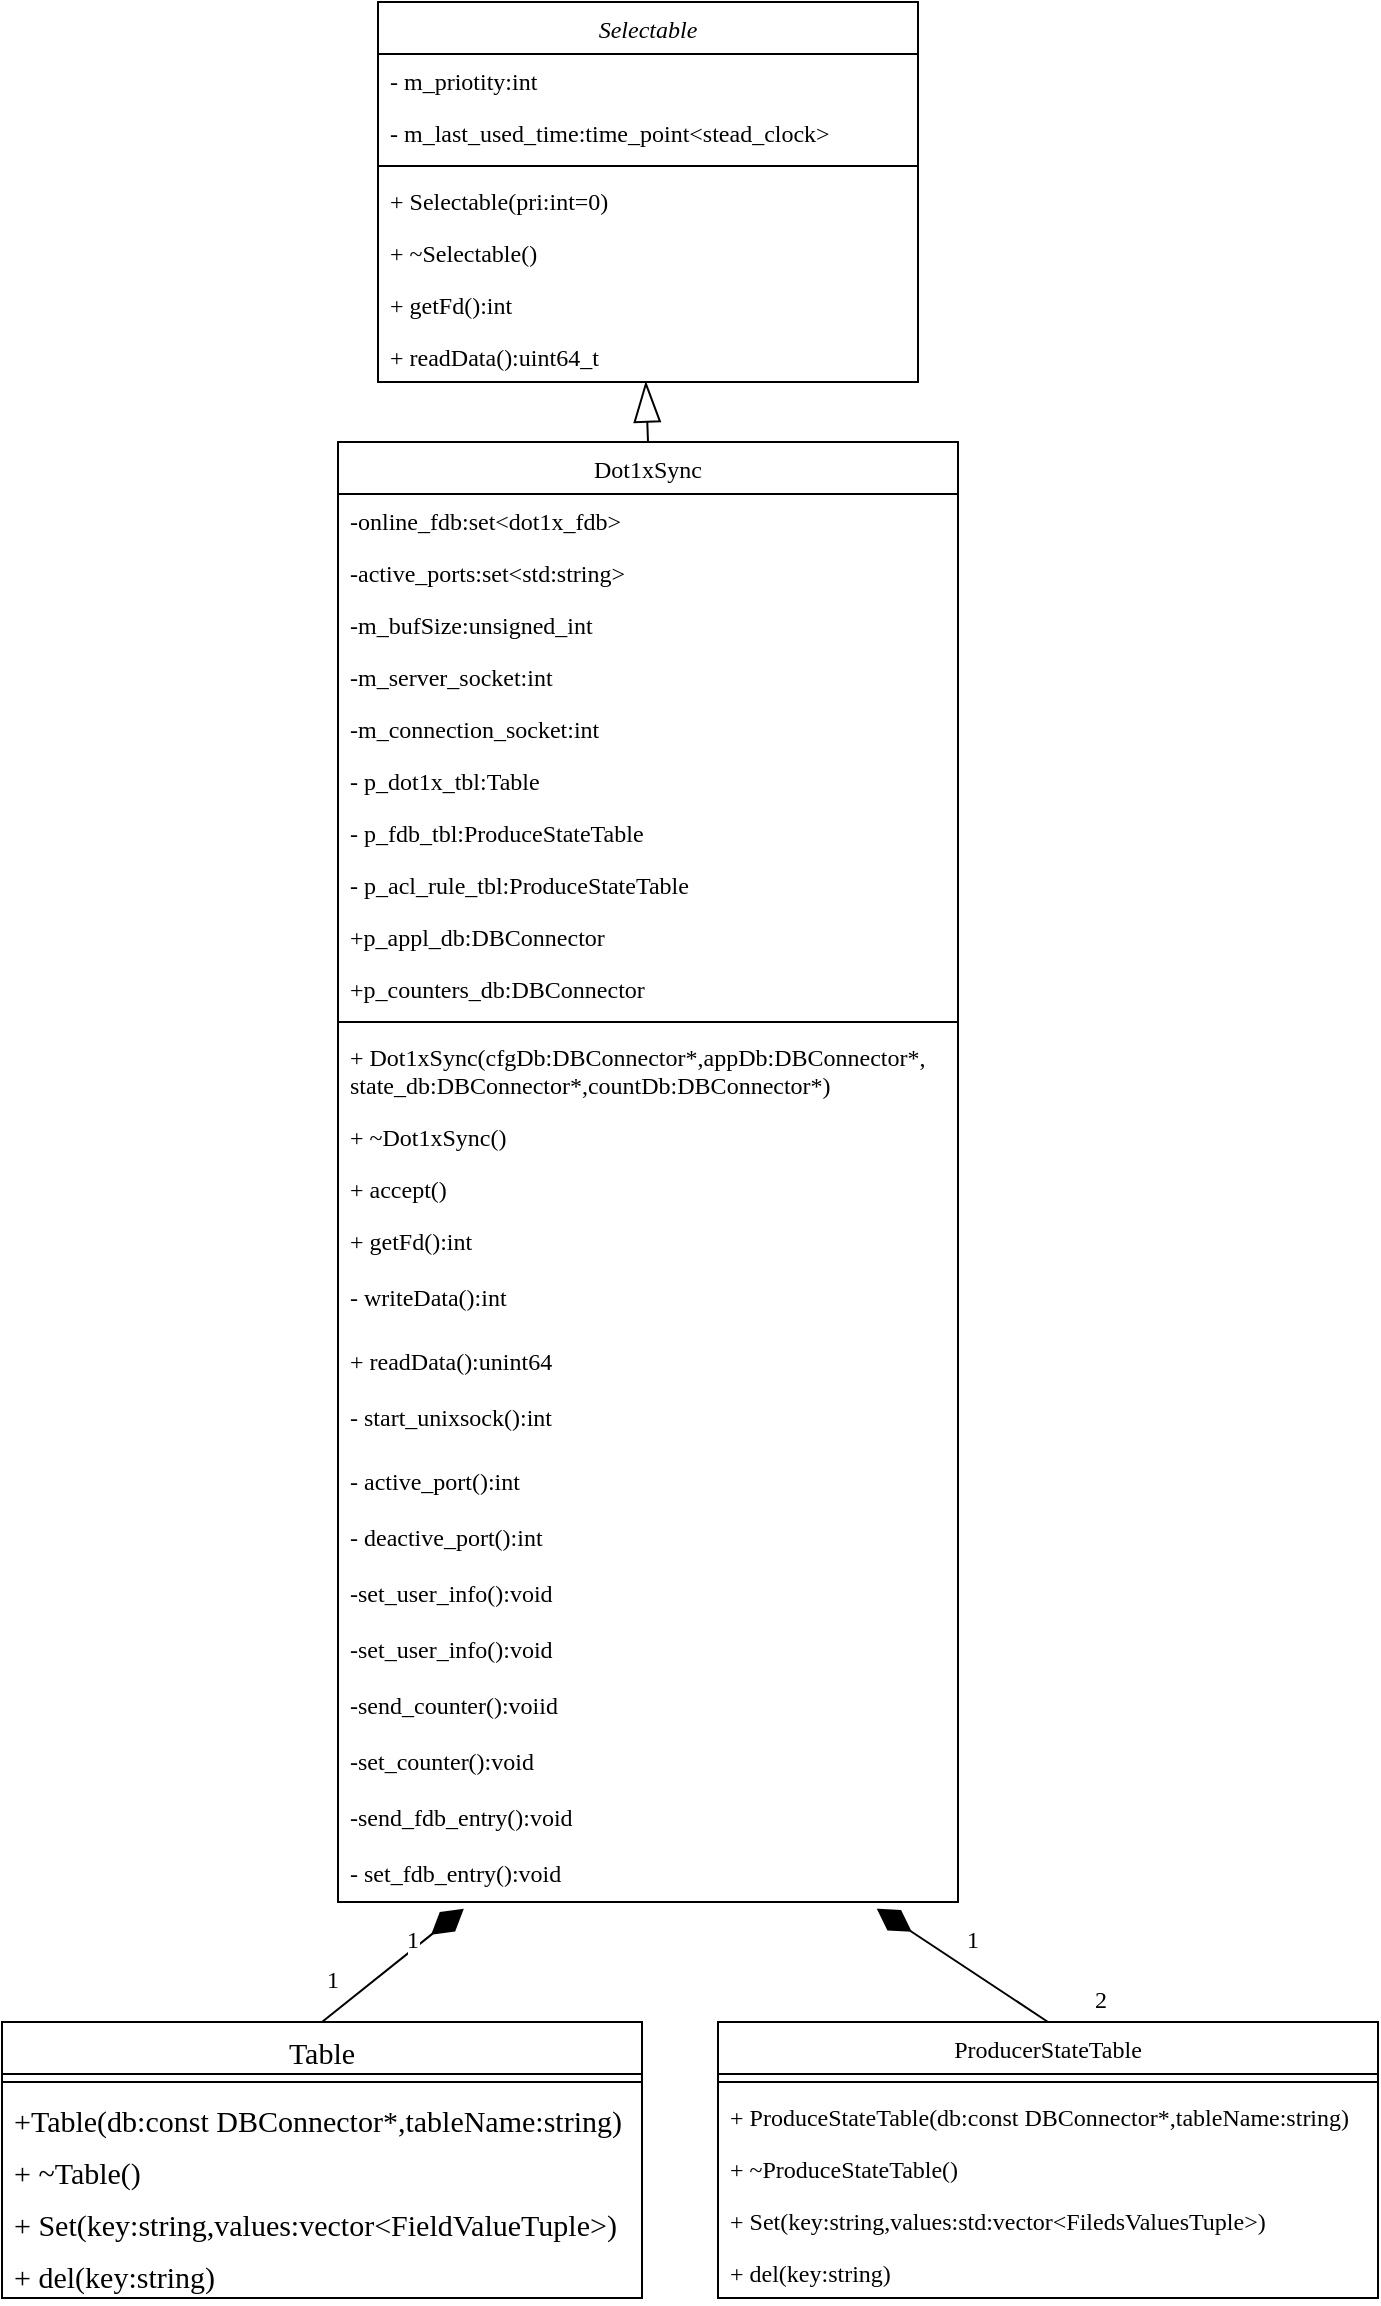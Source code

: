 <mxfile version="22.0.4" type="github">
  <diagram id="C5RBs43oDa-KdzZeNtuy" name="Page-1">
    <mxGraphModel dx="1022" dy="686" grid="1" gridSize="10" guides="1" tooltips="1" connect="1" arrows="1" fold="1" page="1" pageScale="1" pageWidth="827" pageHeight="1169" math="0" shadow="0">
      <root>
        <mxCell id="WIyWlLk6GJQsqaUBKTNV-0" />
        <mxCell id="WIyWlLk6GJQsqaUBKTNV-1" parent="WIyWlLk6GJQsqaUBKTNV-0" />
        <mxCell id="zkfFHV4jXpPFQw0GAbJ--0" value="Selectable" style="swimlane;fontStyle=2;align=center;verticalAlign=top;childLayout=stackLayout;horizontal=1;startSize=26;horizontalStack=0;resizeParent=1;resizeLast=0;collapsible=1;marginBottom=0;rounded=0;shadow=0;strokeWidth=1;fontSize=12;fontFamily=Times New Roman;" parent="WIyWlLk6GJQsqaUBKTNV-1" vertex="1">
          <mxGeometry x="244" y="110" width="270" height="190" as="geometry">
            <mxRectangle x="230" y="140" width="160" height="26" as="alternateBounds" />
          </mxGeometry>
        </mxCell>
        <mxCell id="zkfFHV4jXpPFQw0GAbJ--1" value="- m_priotity:int" style="text;align=left;verticalAlign=top;spacingLeft=4;spacingRight=4;overflow=hidden;rotatable=0;points=[[0,0.5],[1,0.5]];portConstraint=eastwest;fontSize=12;fontFamily=Times New Roman;" parent="zkfFHV4jXpPFQw0GAbJ--0" vertex="1">
          <mxGeometry y="26" width="270" height="26" as="geometry" />
        </mxCell>
        <mxCell id="zkfFHV4jXpPFQw0GAbJ--2" value="- m_last_used_time:time_point&lt;stead_clock&gt;" style="text;align=left;verticalAlign=top;spacingLeft=4;spacingRight=4;overflow=hidden;rotatable=0;points=[[0,0.5],[1,0.5]];portConstraint=eastwest;rounded=0;shadow=0;html=0;fontSize=12;fontFamily=Times New Roman;" parent="zkfFHV4jXpPFQw0GAbJ--0" vertex="1">
          <mxGeometry y="52" width="270" height="26" as="geometry" />
        </mxCell>
        <mxCell id="zkfFHV4jXpPFQw0GAbJ--4" value="" style="line;html=1;strokeWidth=1;align=left;verticalAlign=middle;spacingTop=-1;spacingLeft=3;spacingRight=3;rotatable=0;labelPosition=right;points=[];portConstraint=eastwest;fontSize=12;fontFamily=Times New Roman;" parent="zkfFHV4jXpPFQw0GAbJ--0" vertex="1">
          <mxGeometry y="78" width="270" height="8" as="geometry" />
        </mxCell>
        <mxCell id="zkfFHV4jXpPFQw0GAbJ--5" value="+ Selectable(pri:int=0)" style="text;align=left;verticalAlign=top;spacingLeft=4;spacingRight=4;overflow=hidden;rotatable=0;points=[[0,0.5],[1,0.5]];portConstraint=eastwest;fontSize=12;fontFamily=Times New Roman;" parent="zkfFHV4jXpPFQw0GAbJ--0" vertex="1">
          <mxGeometry y="86" width="270" height="26" as="geometry" />
        </mxCell>
        <mxCell id="VgiMhv5ePe9ONGwIBW7--4" value="+ ~Selectable()" style="text;align=left;verticalAlign=top;spacingLeft=4;spacingRight=4;overflow=hidden;rotatable=0;points=[[0,0.5],[1,0.5]];portConstraint=eastwest;rounded=0;shadow=0;html=0;fontSize=12;fontFamily=Times New Roman;" parent="zkfFHV4jXpPFQw0GAbJ--0" vertex="1">
          <mxGeometry y="112" width="270" height="26" as="geometry" />
        </mxCell>
        <mxCell id="VgiMhv5ePe9ONGwIBW7--5" value="+ getFd():int" style="text;align=left;verticalAlign=top;spacingLeft=4;spacingRight=4;overflow=hidden;rotatable=0;points=[[0,0.5],[1,0.5]];portConstraint=eastwest;rounded=0;shadow=0;html=0;fontSize=12;fontFamily=Times New Roman;" parent="zkfFHV4jXpPFQw0GAbJ--0" vertex="1">
          <mxGeometry y="138" width="270" height="26" as="geometry" />
        </mxCell>
        <mxCell id="VgiMhv5ePe9ONGwIBW7--6" value="+ readData():uint64_t" style="text;align=left;verticalAlign=top;spacingLeft=4;spacingRight=4;overflow=hidden;rotatable=0;points=[[0,0.5],[1,0.5]];portConstraint=eastwest;rounded=0;shadow=0;html=0;fontSize=12;fontFamily=Times New Roman;" parent="zkfFHV4jXpPFQw0GAbJ--0" vertex="1">
          <mxGeometry y="164" width="270" height="26" as="geometry" />
        </mxCell>
        <mxCell id="zkfFHV4jXpPFQw0GAbJ--6" value="Table" style="swimlane;fontStyle=0;align=center;verticalAlign=top;childLayout=stackLayout;horizontal=1;startSize=26;horizontalStack=0;resizeParent=1;resizeLast=0;collapsible=1;marginBottom=0;rounded=0;shadow=0;strokeWidth=1;fontSize=15;fontFamily=Times New Roman;" parent="WIyWlLk6GJQsqaUBKTNV-1" vertex="1">
          <mxGeometry x="56" y="1120" width="320" height="138" as="geometry">
            <mxRectangle x="130" y="380" width="160" height="26" as="alternateBounds" />
          </mxGeometry>
        </mxCell>
        <mxCell id="zkfFHV4jXpPFQw0GAbJ--9" value="" style="line;html=1;strokeWidth=1;align=left;verticalAlign=middle;spacingTop=-1;spacingLeft=3;spacingRight=3;rotatable=0;labelPosition=right;points=[];portConstraint=eastwest;fontSize=15;fontFamily=Times New Roman;" parent="zkfFHV4jXpPFQw0GAbJ--6" vertex="1">
          <mxGeometry y="26" width="320" height="8" as="geometry" />
        </mxCell>
        <mxCell id="zkfFHV4jXpPFQw0GAbJ--11" value="+Table(db:const DBConnector*,tableName:string)" style="text;align=left;verticalAlign=top;spacingLeft=4;spacingRight=4;overflow=hidden;rotatable=0;points=[[0,0.5],[1,0.5]];portConstraint=eastwest;fontSize=15;fontFamily=Times New Roman;" parent="zkfFHV4jXpPFQw0GAbJ--6" vertex="1">
          <mxGeometry y="34" width="320" height="26" as="geometry" />
        </mxCell>
        <mxCell id="VgiMhv5ePe9ONGwIBW7--7" value="+ ~Table()" style="text;align=left;verticalAlign=top;spacingLeft=4;spacingRight=4;overflow=hidden;rotatable=0;points=[[0,0.5],[1,0.5]];portConstraint=eastwest;fontSize=15;fontFamily=Times New Roman;" parent="zkfFHV4jXpPFQw0GAbJ--6" vertex="1">
          <mxGeometry y="60" width="320" height="26" as="geometry" />
        </mxCell>
        <mxCell id="VgiMhv5ePe9ONGwIBW7--8" value="+ Set(key:string,values:vector&lt;FieldValueTuple&gt;)" style="text;align=left;verticalAlign=top;spacingLeft=4;spacingRight=4;overflow=hidden;rotatable=0;points=[[0,0.5],[1,0.5]];portConstraint=eastwest;fontSize=15;fontFamily=Times New Roman;" parent="zkfFHV4jXpPFQw0GAbJ--6" vertex="1">
          <mxGeometry y="86" width="320" height="26" as="geometry" />
        </mxCell>
        <mxCell id="VgiMhv5ePe9ONGwIBW7--9" value="+ del(key:string)" style="text;align=left;verticalAlign=top;spacingLeft=4;spacingRight=4;overflow=hidden;rotatable=0;points=[[0,0.5],[1,0.5]];portConstraint=eastwest;fontSize=15;fontFamily=Times New Roman;" parent="zkfFHV4jXpPFQw0GAbJ--6" vertex="1">
          <mxGeometry y="112" width="320" height="26" as="geometry" />
        </mxCell>
        <mxCell id="zkfFHV4jXpPFQw0GAbJ--17" value="Dot1xSync" style="swimlane;fontStyle=0;align=center;verticalAlign=top;childLayout=stackLayout;horizontal=1;startSize=26;horizontalStack=0;resizeParent=1;resizeLast=0;collapsible=1;marginBottom=0;rounded=0;shadow=0;strokeWidth=1;fontSize=12;fontFamily=Times New Roman;" parent="WIyWlLk6GJQsqaUBKTNV-1" vertex="1">
          <mxGeometry x="224" y="330" width="310" height="730" as="geometry">
            <mxRectangle x="550" y="140" width="160" height="26" as="alternateBounds" />
          </mxGeometry>
        </mxCell>
        <mxCell id="zkfFHV4jXpPFQw0GAbJ--18" value="-online_fdb:set&lt;dot1x_fdb&gt;" style="text;align=left;verticalAlign=top;spacingLeft=4;spacingRight=4;overflow=hidden;rotatable=0;points=[[0,0.5],[1,0.5]];portConstraint=eastwest;fontSize=12;fontFamily=Times New Roman;" parent="zkfFHV4jXpPFQw0GAbJ--17" vertex="1">
          <mxGeometry y="26" width="310" height="26" as="geometry" />
        </mxCell>
        <mxCell id="hgLyXW66Iwk2B-c0vMDp-35" value="-active_ports:set&lt;std:string&gt;" style="text;align=left;verticalAlign=top;spacingLeft=4;spacingRight=4;overflow=hidden;rotatable=0;points=[[0,0.5],[1,0.5]];portConstraint=eastwest;fontSize=12;fontFamily=Times New Roman;" parent="zkfFHV4jXpPFQw0GAbJ--17" vertex="1">
          <mxGeometry y="52" width="310" height="26" as="geometry" />
        </mxCell>
        <mxCell id="hgLyXW66Iwk2B-c0vMDp-5" value="-m_bufSize:unsigned_int" style="text;align=left;verticalAlign=top;spacingLeft=4;spacingRight=4;overflow=hidden;rotatable=0;points=[[0,0.5],[1,0.5]];portConstraint=eastwest;fontSize=12;fontFamily=Times New Roman;" parent="zkfFHV4jXpPFQw0GAbJ--17" vertex="1">
          <mxGeometry y="78" width="310" height="26" as="geometry" />
        </mxCell>
        <mxCell id="hgLyXW66Iwk2B-c0vMDp-4" value="-m_server_socket:int" style="text;align=left;verticalAlign=top;spacingLeft=4;spacingRight=4;overflow=hidden;rotatable=0;points=[[0,0.5],[1,0.5]];portConstraint=eastwest;fontSize=12;fontFamily=Times New Roman;" parent="zkfFHV4jXpPFQw0GAbJ--17" vertex="1">
          <mxGeometry y="104" width="310" height="26" as="geometry" />
        </mxCell>
        <mxCell id="hgLyXW66Iwk2B-c0vMDp-3" value="-m_connection_socket:int&#xa;" style="text;align=left;verticalAlign=top;spacingLeft=4;spacingRight=4;overflow=hidden;rotatable=0;points=[[0,0.5],[1,0.5]];portConstraint=eastwest;fontSize=12;fontFamily=Times New Roman;" parent="zkfFHV4jXpPFQw0GAbJ--17" vertex="1">
          <mxGeometry y="130" width="310" height="26" as="geometry" />
        </mxCell>
        <mxCell id="zkfFHV4jXpPFQw0GAbJ--20" value="- p_dot1x_tbl:Table" style="text;align=left;verticalAlign=top;spacingLeft=4;spacingRight=4;overflow=hidden;rotatable=0;points=[[0,0.5],[1,0.5]];portConstraint=eastwest;rounded=0;shadow=0;html=0;fontSize=12;fontFamily=Times New Roman;" parent="zkfFHV4jXpPFQw0GAbJ--17" vertex="1">
          <mxGeometry y="156" width="310" height="26" as="geometry" />
        </mxCell>
        <mxCell id="zkfFHV4jXpPFQw0GAbJ--21" value="- p_fdb_tbl:ProduceStateTable" style="text;align=left;verticalAlign=top;spacingLeft=4;spacingRight=4;overflow=hidden;rotatable=0;points=[[0,0.5],[1,0.5]];portConstraint=eastwest;rounded=0;shadow=0;html=0;fontSize=12;fontFamily=Times New Roman;" parent="zkfFHV4jXpPFQw0GAbJ--17" vertex="1">
          <mxGeometry y="182" width="310" height="26" as="geometry" />
        </mxCell>
        <mxCell id="zkfFHV4jXpPFQw0GAbJ--25" value="- p_acl_rule_tbl:ProduceStateTable" style="text;align=left;verticalAlign=top;spacingLeft=4;spacingRight=4;overflow=hidden;rotatable=0;points=[[0,0.5],[1,0.5]];portConstraint=eastwest;fontSize=12;fontFamily=Times New Roman;" parent="zkfFHV4jXpPFQw0GAbJ--17" vertex="1">
          <mxGeometry y="208" width="310" height="26" as="geometry" />
        </mxCell>
        <mxCell id="hgLyXW66Iwk2B-c0vMDp-1" value="+p_appl_db:DBConnector&#xa;" style="text;align=left;verticalAlign=top;spacingLeft=4;spacingRight=4;overflow=hidden;rotatable=0;points=[[0,0.5],[1,0.5]];portConstraint=eastwest;fontSize=12;fontFamily=Times New Roman;" parent="zkfFHV4jXpPFQw0GAbJ--17" vertex="1">
          <mxGeometry y="234" width="310" height="26" as="geometry" />
        </mxCell>
        <mxCell id="hgLyXW66Iwk2B-c0vMDp-2" value="+p_counters_db:DBConnector&#xa;" style="text;align=left;verticalAlign=top;spacingLeft=4;spacingRight=4;overflow=hidden;rotatable=0;points=[[0,0.5],[1,0.5]];portConstraint=eastwest;fontSize=12;fontFamily=Times New Roman;" parent="zkfFHV4jXpPFQw0GAbJ--17" vertex="1">
          <mxGeometry y="260" width="310" height="26" as="geometry" />
        </mxCell>
        <mxCell id="zkfFHV4jXpPFQw0GAbJ--23" value="" style="line;html=1;strokeWidth=1;align=left;verticalAlign=middle;spacingTop=-1;spacingLeft=3;spacingRight=3;rotatable=0;labelPosition=right;points=[];portConstraint=eastwest;fontSize=12;fontFamily=Times New Roman;" parent="zkfFHV4jXpPFQw0GAbJ--17" vertex="1">
          <mxGeometry y="286" width="310" height="8" as="geometry" />
        </mxCell>
        <mxCell id="VgiMhv5ePe9ONGwIBW7--18" value="+ Dot1xSync(cfgDb:DBConnector*,appDb:DBConnector*,&#xa;state_db:DBConnector*,countDb:DBConnector*)" style="text;align=left;verticalAlign=top;spacingLeft=4;spacingRight=4;overflow=hidden;rotatable=0;points=[[0,0.5],[1,0.5]];portConstraint=eastwest;fontSize=12;fontFamily=Times New Roman;" parent="zkfFHV4jXpPFQw0GAbJ--17" vertex="1">
          <mxGeometry y="294" width="310" height="40" as="geometry" />
        </mxCell>
        <mxCell id="VgiMhv5ePe9ONGwIBW7--20" value="+ ~Dot1xSync()" style="text;align=left;verticalAlign=top;spacingLeft=4;spacingRight=4;overflow=hidden;rotatable=0;points=[[0,0.5],[1,0.5]];portConstraint=eastwest;rounded=0;shadow=0;html=0;fontSize=12;fontFamily=Times New Roman;" parent="zkfFHV4jXpPFQw0GAbJ--17" vertex="1">
          <mxGeometry y="334" width="310" height="26" as="geometry" />
        </mxCell>
        <mxCell id="VgiMhv5ePe9ONGwIBW7--22" value="+ accept()" style="text;align=left;verticalAlign=top;spacingLeft=4;spacingRight=4;overflow=hidden;rotatable=0;points=[[0,0.5],[1,0.5]];portConstraint=eastwest;rounded=0;shadow=0;html=0;fontSize=12;fontFamily=Times New Roman;" parent="zkfFHV4jXpPFQw0GAbJ--17" vertex="1">
          <mxGeometry y="360" width="310" height="26" as="geometry" />
        </mxCell>
        <mxCell id="VgiMhv5ePe9ONGwIBW7--23" value="+ getFd():int" style="text;align=left;verticalAlign=top;spacingLeft=4;spacingRight=4;overflow=hidden;rotatable=0;points=[[0,0.5],[1,0.5]];portConstraint=eastwest;rounded=0;shadow=0;html=0;fontSize=12;fontFamily=Times New Roman;" parent="zkfFHV4jXpPFQw0GAbJ--17" vertex="1">
          <mxGeometry y="386" width="310" height="28" as="geometry" />
        </mxCell>
        <mxCell id="hgLyXW66Iwk2B-c0vMDp-6" value="- writeData():int" style="text;align=left;verticalAlign=top;spacingLeft=4;spacingRight=4;overflow=hidden;rotatable=0;points=[[0,0.5],[1,0.5]];portConstraint=eastwest;rounded=0;shadow=0;html=0;fontSize=12;fontFamily=Times New Roman;" parent="zkfFHV4jXpPFQw0GAbJ--17" vertex="1">
          <mxGeometry y="414" width="310" height="32" as="geometry" />
        </mxCell>
        <mxCell id="VgiMhv5ePe9ONGwIBW7--24" value="+ readData():unint64" style="text;align=left;verticalAlign=top;spacingLeft=4;spacingRight=4;overflow=hidden;rotatable=0;points=[[0,0.5],[1,0.5]];portConstraint=eastwest;rounded=0;shadow=0;html=0;fontSize=12;fontFamily=Times New Roman;" parent="zkfFHV4jXpPFQw0GAbJ--17" vertex="1">
          <mxGeometry y="446" width="310" height="28" as="geometry" />
        </mxCell>
        <mxCell id="VgiMhv5ePe9ONGwIBW7--25" value="- start_unixsock():int" style="text;align=left;verticalAlign=top;spacingLeft=4;spacingRight=4;overflow=hidden;rotatable=0;points=[[0,0.5],[1,0.5]];portConstraint=eastwest;rounded=0;shadow=0;html=0;fontSize=12;fontFamily=Times New Roman;" parent="zkfFHV4jXpPFQw0GAbJ--17" vertex="1">
          <mxGeometry y="474" width="310" height="32" as="geometry" />
        </mxCell>
        <mxCell id="hgLyXW66Iwk2B-c0vMDp-7" value="- active_port():int" style="text;align=left;verticalAlign=top;spacingLeft=4;spacingRight=4;overflow=hidden;rotatable=0;points=[[0,0.5],[1,0.5]];portConstraint=eastwest;rounded=0;shadow=0;html=0;fontSize=12;fontFamily=Times New Roman;" parent="zkfFHV4jXpPFQw0GAbJ--17" vertex="1">
          <mxGeometry y="506" width="310" height="28" as="geometry" />
        </mxCell>
        <mxCell id="hgLyXW66Iwk2B-c0vMDp-8" value="- deactive_port():int" style="text;align=left;verticalAlign=top;spacingLeft=4;spacingRight=4;overflow=hidden;rotatable=0;points=[[0,0.5],[1,0.5]];portConstraint=eastwest;rounded=0;shadow=0;html=0;fontSize=12;fontFamily=Times New Roman;" parent="zkfFHV4jXpPFQw0GAbJ--17" vertex="1">
          <mxGeometry y="534" width="310" height="28" as="geometry" />
        </mxCell>
        <mxCell id="hgLyXW66Iwk2B-c0vMDp-14" value="-set_user_info():void" style="text;align=left;verticalAlign=top;spacingLeft=4;spacingRight=4;overflow=hidden;rotatable=0;points=[[0,0.5],[1,0.5]];portConstraint=eastwest;rounded=0;shadow=0;html=0;fontSize=12;fontFamily=Times New Roman;" parent="zkfFHV4jXpPFQw0GAbJ--17" vertex="1">
          <mxGeometry y="562" width="310" height="28" as="geometry" />
        </mxCell>
        <mxCell id="hgLyXW66Iwk2B-c0vMDp-13" value="-set_user_info():void" style="text;align=left;verticalAlign=top;spacingLeft=4;spacingRight=4;overflow=hidden;rotatable=0;points=[[0,0.5],[1,0.5]];portConstraint=eastwest;rounded=0;shadow=0;html=0;fontSize=12;fontFamily=Times New Roman;" parent="zkfFHV4jXpPFQw0GAbJ--17" vertex="1">
          <mxGeometry y="590" width="310" height="28" as="geometry" />
        </mxCell>
        <mxCell id="hgLyXW66Iwk2B-c0vMDp-12" value="-send_counter():voiid" style="text;align=left;verticalAlign=top;spacingLeft=4;spacingRight=4;overflow=hidden;rotatable=0;points=[[0,0.5],[1,0.5]];portConstraint=eastwest;rounded=0;shadow=0;html=0;fontSize=12;fontFamily=Times New Roman;" parent="zkfFHV4jXpPFQw0GAbJ--17" vertex="1">
          <mxGeometry y="618" width="310" height="28" as="geometry" />
        </mxCell>
        <mxCell id="hgLyXW66Iwk2B-c0vMDp-11" value="-set_counter():void" style="text;align=left;verticalAlign=top;spacingLeft=4;spacingRight=4;overflow=hidden;rotatable=0;points=[[0,0.5],[1,0.5]];portConstraint=eastwest;rounded=0;shadow=0;html=0;fontSize=12;fontFamily=Times New Roman;" parent="zkfFHV4jXpPFQw0GAbJ--17" vertex="1">
          <mxGeometry y="646" width="310" height="28" as="geometry" />
        </mxCell>
        <mxCell id="hgLyXW66Iwk2B-c0vMDp-10" value="-send_fdb_entry():void" style="text;align=left;verticalAlign=top;spacingLeft=4;spacingRight=4;overflow=hidden;rotatable=0;points=[[0,0.5],[1,0.5]];portConstraint=eastwest;rounded=0;shadow=0;html=0;fontSize=12;fontFamily=Times New Roman;" parent="zkfFHV4jXpPFQw0GAbJ--17" vertex="1">
          <mxGeometry y="674" width="310" height="28" as="geometry" />
        </mxCell>
        <mxCell id="hgLyXW66Iwk2B-c0vMDp-9" value="- set_fdb_entry():void" style="text;align=left;verticalAlign=top;spacingLeft=4;spacingRight=4;overflow=hidden;rotatable=0;points=[[0,0.5],[1,0.5]];portConstraint=eastwest;rounded=0;shadow=0;html=0;fontSize=12;fontFamily=Times New Roman;" parent="zkfFHV4jXpPFQw0GAbJ--17" vertex="1">
          <mxGeometry y="702" width="310" height="28" as="geometry" />
        </mxCell>
        <mxCell id="VgiMhv5ePe9ONGwIBW7--10" value="ProducerStateTable" style="swimlane;fontStyle=0;align=center;verticalAlign=top;childLayout=stackLayout;horizontal=1;startSize=26;horizontalStack=0;resizeParent=1;resizeLast=0;collapsible=1;marginBottom=0;rounded=0;shadow=0;strokeWidth=1;fontSize=12;fontFamily=Times New Roman;" parent="WIyWlLk6GJQsqaUBKTNV-1" vertex="1">
          <mxGeometry x="414" y="1120" width="330" height="138" as="geometry">
            <mxRectangle x="130" y="380" width="160" height="26" as="alternateBounds" />
          </mxGeometry>
        </mxCell>
        <mxCell id="VgiMhv5ePe9ONGwIBW7--11" value="" style="line;html=1;strokeWidth=1;align=left;verticalAlign=middle;spacingTop=-1;spacingLeft=3;spacingRight=3;rotatable=0;labelPosition=right;points=[];portConstraint=eastwest;fontSize=12;fontFamily=Times New Roman;" parent="VgiMhv5ePe9ONGwIBW7--10" vertex="1">
          <mxGeometry y="26" width="330" height="8" as="geometry" />
        </mxCell>
        <mxCell id="VgiMhv5ePe9ONGwIBW7--12" value="+ ProduceStateTable(db:const DBConnector*,tableName:string)" style="text;align=left;verticalAlign=top;spacingLeft=4;spacingRight=4;overflow=hidden;rotatable=0;points=[[0,0.5],[1,0.5]];portConstraint=eastwest;fontSize=12;fontFamily=Times New Roman;" parent="VgiMhv5ePe9ONGwIBW7--10" vertex="1">
          <mxGeometry y="34" width="330" height="26" as="geometry" />
        </mxCell>
        <mxCell id="VgiMhv5ePe9ONGwIBW7--13" value="+ ~ProduceStateTable()" style="text;align=left;verticalAlign=top;spacingLeft=4;spacingRight=4;overflow=hidden;rotatable=0;points=[[0,0.5],[1,0.5]];portConstraint=eastwest;fontSize=12;fontFamily=Times New Roman;" parent="VgiMhv5ePe9ONGwIBW7--10" vertex="1">
          <mxGeometry y="60" width="330" height="26" as="geometry" />
        </mxCell>
        <mxCell id="VgiMhv5ePe9ONGwIBW7--14" value="+ Set(key:string,values:std:vector&lt;FiledsValuesTuple&gt;)" style="text;align=left;verticalAlign=top;spacingLeft=4;spacingRight=4;overflow=hidden;rotatable=0;points=[[0,0.5],[1,0.5]];portConstraint=eastwest;fontSize=12;fontFamily=Times New Roman;" parent="VgiMhv5ePe9ONGwIBW7--10" vertex="1">
          <mxGeometry y="86" width="330" height="26" as="geometry" />
        </mxCell>
        <mxCell id="VgiMhv5ePe9ONGwIBW7--15" value="+ del(key:string)" style="text;align=left;verticalAlign=top;spacingLeft=4;spacingRight=4;overflow=hidden;rotatable=0;points=[[0,0.5],[1,0.5]];portConstraint=eastwest;fontSize=12;fontFamily=Times New Roman;" parent="VgiMhv5ePe9ONGwIBW7--10" vertex="1">
          <mxGeometry y="112" width="330" height="26" as="geometry" />
        </mxCell>
        <mxCell id="VgiMhv5ePe9ONGwIBW7--28" value="" style="endArrow=blockThin;html=1;rounded=0;entryX=0.496;entryY=0.992;entryDx=0;entryDy=0;entryPerimeter=0;endFill=0;endSize=18;exitX=0.5;exitY=0;exitDx=0;exitDy=0;fontSize=12;fontFamily=Times New Roman;" parent="WIyWlLk6GJQsqaUBKTNV-1" source="zkfFHV4jXpPFQw0GAbJ--17" target="VgiMhv5ePe9ONGwIBW7--6" edge="1">
          <mxGeometry width="50" height="50" relative="1" as="geometry">
            <mxPoint x="600" y="358" as="sourcePoint" />
            <mxPoint x="520" y="120" as="targetPoint" />
          </mxGeometry>
        </mxCell>
        <mxCell id="VgiMhv5ePe9ONGwIBW7--31" value="" style="endArrow=diamondThin;html=1;rounded=0;exitX=0.5;exitY=0;exitDx=0;exitDy=0;endFill=1;fontSize=12;endSize=18;fontFamily=Times New Roman;entryX=0.869;entryY=1.119;entryDx=0;entryDy=0;entryPerimeter=0;" parent="WIyWlLk6GJQsqaUBKTNV-1" source="VgiMhv5ePe9ONGwIBW7--10" target="hgLyXW66Iwk2B-c0vMDp-9" edge="1">
          <mxGeometry width="50" height="50" relative="1" as="geometry">
            <mxPoint x="1260" y="520" as="sourcePoint" />
            <mxPoint x="400" y="1060" as="targetPoint" />
          </mxGeometry>
        </mxCell>
        <mxCell id="VgiMhv5ePe9ONGwIBW7--34" value="1" style="edgeLabel;html=1;align=center;verticalAlign=middle;resizable=0;points=[];fontSize=12;fontFamily=Times New Roman;" parent="WIyWlLk6GJQsqaUBKTNV-1" vertex="1" connectable="0">
          <mxGeometry x="470" y="1100" as="geometry">
            <mxPoint x="71" y="-21" as="offset" />
          </mxGeometry>
        </mxCell>
        <mxCell id="hgLyXW66Iwk2B-c0vMDp-31" value="2" style="edgeLabel;html=1;align=center;verticalAlign=middle;resizable=0;points=[];fontSize=12;fontFamily=Times New Roman;" parent="WIyWlLk6GJQsqaUBKTNV-1" vertex="1" connectable="0">
          <mxGeometry x="534" y="1130" as="geometry">
            <mxPoint x="71" y="-21" as="offset" />
          </mxGeometry>
        </mxCell>
        <mxCell id="hgLyXW66Iwk2B-c0vMDp-32" value="" style="endArrow=diamondThin;html=1;rounded=0;exitX=0.5;exitY=0;exitDx=0;exitDy=0;endFill=1;fontSize=12;endSize=18;fontFamily=Times New Roman;entryX=0.203;entryY=1.119;entryDx=0;entryDy=0;entryPerimeter=0;" parent="WIyWlLk6GJQsqaUBKTNV-1" source="zkfFHV4jXpPFQw0GAbJ--6" target="hgLyXW66Iwk2B-c0vMDp-9" edge="1">
          <mxGeometry width="50" height="50" relative="1" as="geometry">
            <mxPoint x="536" y="1101.08" as="sourcePoint" />
            <mxPoint x="400" y="1063" as="targetPoint" />
          </mxGeometry>
        </mxCell>
        <mxCell id="hgLyXW66Iwk2B-c0vMDp-33" value="1" style="edgeLabel;html=1;align=center;verticalAlign=middle;resizable=0;points=[];fontSize=12;fontFamily=Times New Roman;" parent="WIyWlLk6GJQsqaUBKTNV-1" vertex="1" connectable="0">
          <mxGeometry x="190" y="1100" as="geometry">
            <mxPoint x="71" y="-21" as="offset" />
          </mxGeometry>
        </mxCell>
        <mxCell id="hgLyXW66Iwk2B-c0vMDp-34" value="1" style="edgeLabel;html=1;align=center;verticalAlign=middle;resizable=0;points=[];fontSize=12;fontFamily=Times New Roman;" parent="WIyWlLk6GJQsqaUBKTNV-1" vertex="1" connectable="0">
          <mxGeometry x="150" y="1120" as="geometry">
            <mxPoint x="71" y="-21" as="offset" />
          </mxGeometry>
        </mxCell>
      </root>
    </mxGraphModel>
  </diagram>
</mxfile>
